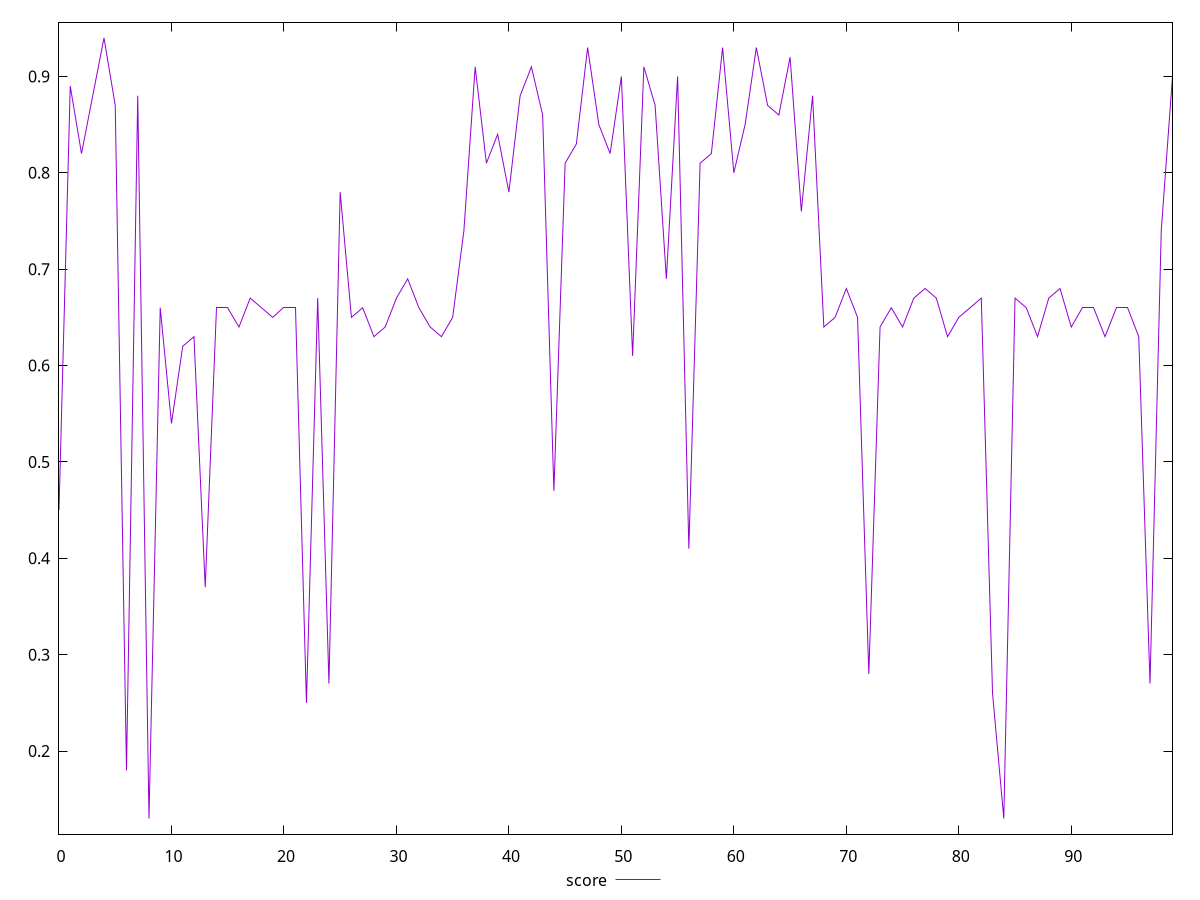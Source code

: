 reset

$score <<EOF
0 0.45
1 0.89
2 0.82
3 0.88
4 0.94
5 0.87
6 0.18
7 0.88
8 0.13
9 0.66
10 0.54
11 0.62
12 0.63
13 0.37
14 0.66
15 0.66
16 0.64
17 0.67
18 0.66
19 0.65
20 0.66
21 0.66
22 0.25
23 0.67
24 0.27
25 0.78
26 0.65
27 0.66
28 0.63
29 0.64
30 0.67
31 0.69
32 0.66
33 0.64
34 0.63
35 0.65
36 0.74
37 0.91
38 0.81
39 0.84
40 0.78
41 0.88
42 0.91
43 0.86
44 0.47
45 0.81
46 0.83
47 0.93
48 0.85
49 0.82
50 0.9
51 0.61
52 0.91
53 0.87
54 0.69
55 0.9
56 0.41
57 0.81
58 0.82
59 0.93
60 0.8
61 0.85
62 0.93
63 0.87
64 0.86
65 0.92
66 0.76
67 0.88
68 0.64
69 0.65
70 0.68
71 0.65
72 0.28
73 0.64
74 0.66
75 0.64
76 0.67
77 0.68
78 0.67
79 0.63
80 0.65
81 0.66
82 0.67
83 0.26
84 0.13
85 0.67
86 0.66
87 0.63
88 0.67
89 0.68
90 0.64
91 0.66
92 0.66
93 0.63
94 0.66
95 0.66
96 0.63
97 0.27
98 0.74
99 0.9
EOF

set key outside below
set xrange [0:99]
set yrange [0.11380000000000001:0.9561999999999999]
set trange [0.11380000000000001:0.9561999999999999]
set terminal svg size 640, 500 enhanced background rgb 'white'
set output "reprap/first-contentful-paint/samples/pages+cached/score/values.svg"

plot $score title "score" with line

reset
